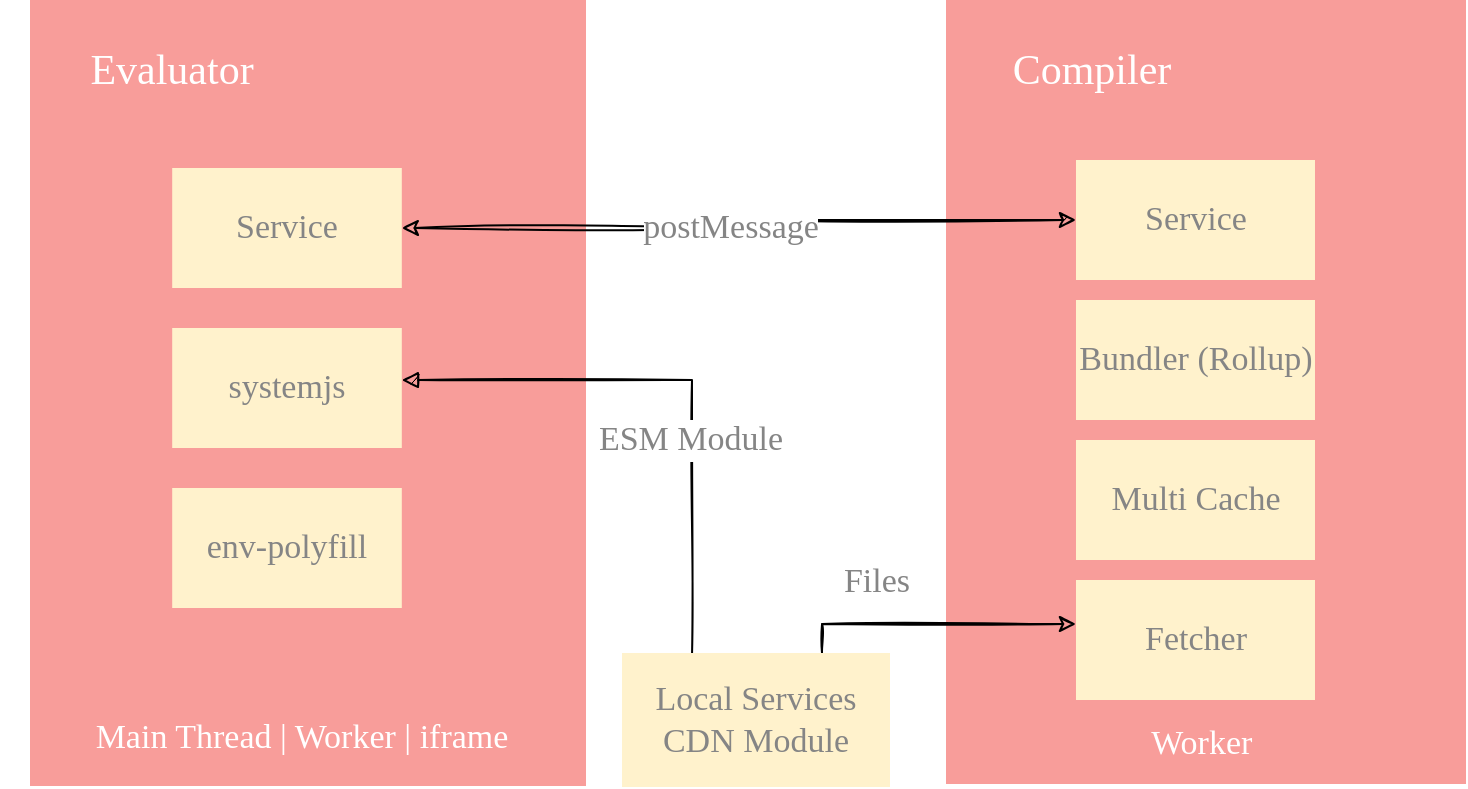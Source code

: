 <mxfile version="19.0.3" type="device"><diagram id="yXuM2LOVM4npqayhLxfO" name="第 1 页"><mxGraphModel dx="1221" dy="764" grid="0" gridSize="10" guides="1" tooltips="1" connect="1" arrows="1" fold="1" page="1" pageScale="1" pageWidth="1654" pageHeight="1169" math="0" shadow="0"><root><mxCell id="0"/><mxCell id="1" parent="0"/><mxCell id="Tm1TX5E4nLU2mRRXKmrB-4" value="" style="rounded=0;whiteSpace=wrap;html=1;fillColor=#F89D9A;strokeColor=none;fontFamily=var(--Font);" vertex="1" parent="1"><mxGeometry x="352" y="380" width="278" height="393" as="geometry"/></mxCell><mxCell id="Tm1TX5E4nLU2mRRXKmrB-5" value="Evaluator" style="text;html=1;strokeColor=none;fillColor=none;align=center;verticalAlign=middle;whiteSpace=wrap;rounded=0;fontSize=21;fontColor=#FFFFFF;fontFamily=var(--Font);" vertex="1" parent="1"><mxGeometry x="393" y="400" width="60" height="30" as="geometry"/></mxCell><mxCell id="Tm1TX5E4nLU2mRRXKmrB-10" value="" style="whiteSpace=wrap;html=1;fillColor=#F89D9A;strokeColor=none;rounded=0;fontFamily=var(--Font);" vertex="1" parent="1"><mxGeometry x="810" y="380" width="260" height="392" as="geometry"/></mxCell><mxCell id="Tm1TX5E4nLU2mRRXKmrB-12" value="Compiler" style="text;html=1;strokeColor=none;fillColor=none;align=center;verticalAlign=middle;whiteSpace=wrap;rounded=0;fontSize=21;fontColor=#FFFFFF;fontFamily=var(--Font);" vertex="1" parent="1"><mxGeometry x="820" y="400" width="126" height="30" as="geometry"/></mxCell><mxCell id="Tm1TX5E4nLU2mRRXKmrB-18" value="" style="group;fontFamily=var(--Font);" vertex="1" connectable="0" parent="1"><mxGeometry x="337" y="464" width="287" height="270" as="geometry"/></mxCell><mxCell id="Tm1TX5E4nLU2mRRXKmrB-6" value="systemjs" style="rounded=0;whiteSpace=wrap;html=1;fontSize=17;fillColor=#fff2cc;strokeColor=none;fontColor=#858585;fontFamily=var(--Font);" vertex="1" parent="Tm1TX5E4nLU2mRRXKmrB-18"><mxGeometry x="86.1" y="80" width="114.8" height="60" as="geometry"/></mxCell><mxCell id="Tm1TX5E4nLU2mRRXKmrB-7" value="env-polyfill" style="rounded=0;whiteSpace=wrap;html=1;fontSize=17;fillColor=#fff2cc;strokeColor=none;fontColor=#858585;fontFamily=var(--Font);" vertex="1" parent="Tm1TX5E4nLU2mRRXKmrB-18"><mxGeometry x="86.1" y="160" width="114.8" height="60" as="geometry"/></mxCell><mxCell id="Tm1TX5E4nLU2mRRXKmrB-17" value="Service" style="rounded=0;whiteSpace=wrap;html=1;fontSize=17;fillColor=#fff2cc;strokeColor=none;fontColor=#858585;fontFamily=var(--Font);" vertex="1" parent="Tm1TX5E4nLU2mRRXKmrB-18"><mxGeometry x="86.1" width="114.8" height="60" as="geometry"/></mxCell><mxCell id="Tm1TX5E4nLU2mRRXKmrB-24" value="" style="edgeStyle=orthogonalEdgeStyle;rounded=0;sketch=1;orthogonalLoop=1;jettySize=auto;html=1;fontSize=17;fontColor=#858585;startArrow=classic;startFill=0;endArrow=none;endFill=0;fontFamily=var(--Font);" edge="1" parent="1" source="Tm1TX5E4nLU2mRRXKmrB-22" target="Tm1TX5E4nLU2mRRXKmrB-23"><mxGeometry relative="1" as="geometry"><Array as="points"><mxPoint x="748" y="692"/></Array></mxGeometry></mxCell><mxCell id="Tm1TX5E4nLU2mRRXKmrB-30" value="Files" style="edgeLabel;html=1;align=center;verticalAlign=middle;resizable=0;points=[];fontSize=17;fontColor=#858585;fontFamily=var(--Font);" vertex="1" connectable="0" parent="Tm1TX5E4nLU2mRRXKmrB-24"><mxGeometry x="0.224" y="-1" relative="1" as="geometry"><mxPoint x="-14" y="-20" as="offset"/></mxGeometry></mxCell><mxCell id="Tm1TX5E4nLU2mRRXKmrB-28" style="edgeStyle=orthogonalEdgeStyle;rounded=0;sketch=1;orthogonalLoop=1;jettySize=auto;html=1;fontSize=17;fontColor=#858585;startArrow=none;startFill=0;endArrow=block;endFill=1;fontFamily=var(--Font);" edge="1" parent="1" target="Tm1TX5E4nLU2mRRXKmrB-6"><mxGeometry relative="1" as="geometry"><mxPoint x="683" y="708" as="sourcePoint"/><Array as="points"><mxPoint x="683" y="570"/></Array></mxGeometry></mxCell><mxCell id="Tm1TX5E4nLU2mRRXKmrB-29" value="ESM Module" style="edgeLabel;html=1;align=center;verticalAlign=middle;resizable=0;points=[];fontSize=17;fontColor=#858585;fontFamily=var(--Font);" vertex="1" connectable="0" parent="Tm1TX5E4nLU2mRRXKmrB-28"><mxGeometry x="0.349" y="1" relative="1" as="geometry"><mxPoint x="52" y="29" as="offset"/></mxGeometry></mxCell><mxCell id="Tm1TX5E4nLU2mRRXKmrB-23" value="Local Services&lt;br&gt;CDN Module" style="rounded=0;whiteSpace=wrap;html=1;fontSize=17;fillColor=#fff2cc;strokeColor=none;fontColor=#858585;fontFamily=var(--Font);" vertex="1" parent="1"><mxGeometry x="648" y="706.5" width="134" height="67" as="geometry"/></mxCell><mxCell id="Tm1TX5E4nLU2mRRXKmrB-25" value="" style="group;fontFamily=var(--Font);" vertex="1" connectable="0" parent="1"><mxGeometry x="873" y="460" width="119.5" height="270" as="geometry"/></mxCell><mxCell id="Tm1TX5E4nLU2mRRXKmrB-27" value="" style="group;fontFamily=var(--Font);" vertex="1" connectable="0" parent="Tm1TX5E4nLU2mRRXKmrB-25"><mxGeometry x="1.992" width="119.5" height="270" as="geometry"/></mxCell><mxCell id="Tm1TX5E4nLU2mRRXKmrB-19" value="Service" style="rounded=0;whiteSpace=wrap;html=1;fontSize=17;fillColor=#fff2cc;strokeColor=none;fontColor=#858585;fontFamily=var(--Font);" vertex="1" parent="Tm1TX5E4nLU2mRRXKmrB-27"><mxGeometry width="119.5" height="60" as="geometry"/></mxCell><mxCell id="Tm1TX5E4nLU2mRRXKmrB-14" value="Bundler (Rollup)" style="rounded=0;whiteSpace=wrap;html=1;fontSize=17;fillColor=#fff2cc;strokeColor=none;fontColor=#858585;fontFamily=var(--Font);" vertex="1" parent="Tm1TX5E4nLU2mRRXKmrB-27"><mxGeometry y="70" width="119.5" height="60" as="geometry"/></mxCell><mxCell id="Tm1TX5E4nLU2mRRXKmrB-21" value="Multi Cache" style="rounded=0;whiteSpace=wrap;html=1;fontSize=17;fillColor=#fff2cc;strokeColor=none;fontColor=#858585;fontFamily=var(--Font);" vertex="1" parent="Tm1TX5E4nLU2mRRXKmrB-27"><mxGeometry y="140" width="119.5" height="60" as="geometry"/></mxCell><mxCell id="Tm1TX5E4nLU2mRRXKmrB-22" value="Fetcher" style="rounded=0;whiteSpace=wrap;html=1;fontSize=17;fillColor=#fff2cc;strokeColor=none;fontColor=#858585;fontFamily=var(--Font);" vertex="1" parent="Tm1TX5E4nLU2mRRXKmrB-27"><mxGeometry y="210" width="119.5" height="60" as="geometry"/></mxCell><mxCell id="Tm1TX5E4nLU2mRRXKmrB-26" value="Worker&amp;nbsp;" style="text;html=1;strokeColor=none;fillColor=none;align=center;verticalAlign=middle;whiteSpace=wrap;rounded=0;fontSize=17;horizontal=1;fontStyle=0;fontColor=#FFFFFF;fontFamily=var(--Font);" vertex="1" parent="1"><mxGeometry x="825" y="737" width="230" height="30" as="geometry"/></mxCell><mxCell id="Tm1TX5E4nLU2mRRXKmrB-11" value="" style="edgeStyle=orthogonalEdgeStyle;rounded=0;orthogonalLoop=1;jettySize=auto;html=1;fontSize=21;fontColor=#FFFFFF;startArrow=classic;startFill=0;align=center;sketch=1;fontFamily=var(--Font);" edge="1" parent="1" source="Tm1TX5E4nLU2mRRXKmrB-17" target="Tm1TX5E4nLU2mRRXKmrB-19"><mxGeometry relative="1" as="geometry"><mxPoint x="640" y="480" as="sourcePoint"/></mxGeometry></mxCell><mxCell id="Tm1TX5E4nLU2mRRXKmrB-13" value="postMessage" style="edgeLabel;html=1;align=center;verticalAlign=middle;resizable=0;points=[];fontSize=17;fontColor=#858585;fontFamily=var(--Font);" vertex="1" connectable="0" parent="Tm1TX5E4nLU2mRRXKmrB-11"><mxGeometry x="-0.263" relative="1" as="geometry"><mxPoint x="38" as="offset"/></mxGeometry></mxCell><mxCell id="Tm1TX5E4nLU2mRRXKmrB-8" value="Main Thread | Worker | iframe" style="text;html=1;strokeColor=none;fillColor=none;align=center;verticalAlign=middle;whiteSpace=wrap;rounded=0;fontSize=17;horizontal=1;fontStyle=0;fontColor=#FFFFFF;fontFamily=var(--Font);" vertex="1" parent="1"><mxGeometry x="373" y="734" width="230" height="30" as="geometry"/></mxCell></root></mxGraphModel></diagram></mxfile>